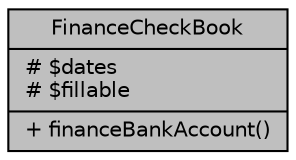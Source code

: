 digraph "FinanceCheckBook"
{
 // LATEX_PDF_SIZE
  bgcolor="transparent";
  edge [fontname="Helvetica",fontsize="10",labelfontname="Helvetica",labelfontsize="10"];
  node [fontname="Helvetica",fontsize="10",shape=record];
  Node1 [label="{FinanceCheckBook\n|# $dates\l# $fillable\l|+ financeBankAccount()\l}",height=0.2,width=0.4,color="black", fillcolor="grey75", style="filled", fontcolor="black",tooltip="Datos de las chequeras."];
}
